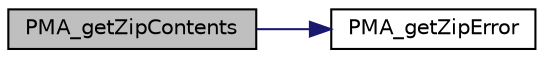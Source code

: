 digraph G
{
  edge [fontname="Helvetica",fontsize="10",labelfontname="Helvetica",labelfontsize="10"];
  node [fontname="Helvetica",fontsize="10",shape=record];
  rankdir="LR";
  Node1 [label="PMA_getZipContents",height=0.2,width=0.4,color="black", fillcolor="grey75", style="filled" fontcolor="black"];
  Node1 -> Node2 [color="midnightblue",fontsize="10",style="solid",fontname="Helvetica"];
  Node2 [label="PMA_getZipError",height=0.2,width=0.4,color="black", fillcolor="white", style="filled",URL="$zip__extension_8lib_8php.html#a6b55f44e988f9a72123e1cf4be3b9626",tooltip="Gets zip error message."];
}
